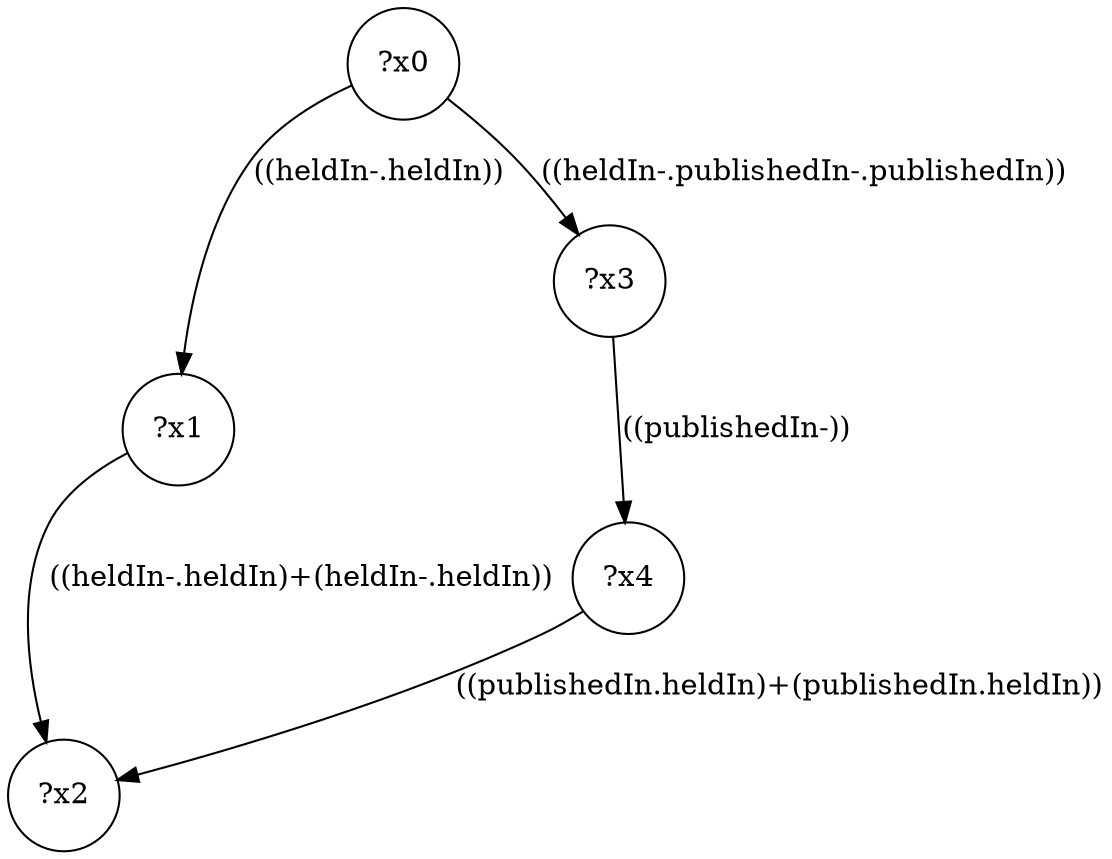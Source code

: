 digraph g {
	x0 [shape=circle, label="?x0"];
	x1 [shape=circle, label="?x1"];
	x0 -> x1 [label="((heldIn-.heldIn))"];
	x2 [shape=circle, label="?x2"];
	x1 -> x2 [label="((heldIn-.heldIn)+(heldIn-.heldIn))"];
	x3 [shape=circle, label="?x3"];
	x0 -> x3 [label="((heldIn-.publishedIn-.publishedIn))"];
	x4 [shape=circle, label="?x4"];
	x3 -> x4 [label="((publishedIn-))"];
	x4 -> x2 [label="((publishedIn.heldIn)+(publishedIn.heldIn))"];
}

